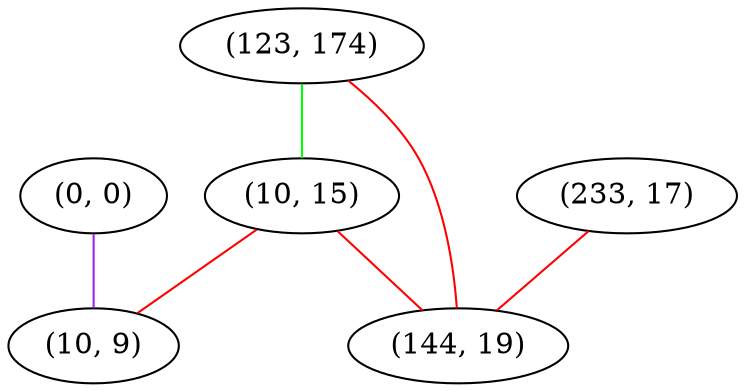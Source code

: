 graph "" {
"(0, 0)";
"(123, 174)";
"(10, 15)";
"(233, 17)";
"(144, 19)";
"(10, 9)";
"(0, 0)" -- "(10, 9)"  [color=purple, key=0, weight=4];
"(123, 174)" -- "(10, 15)"  [color=green, key=0, weight=2];
"(123, 174)" -- "(144, 19)"  [color=red, key=0, weight=1];
"(10, 15)" -- "(144, 19)"  [color=red, key=0, weight=1];
"(10, 15)" -- "(10, 9)"  [color=red, key=0, weight=1];
"(233, 17)" -- "(144, 19)"  [color=red, key=0, weight=1];
}
